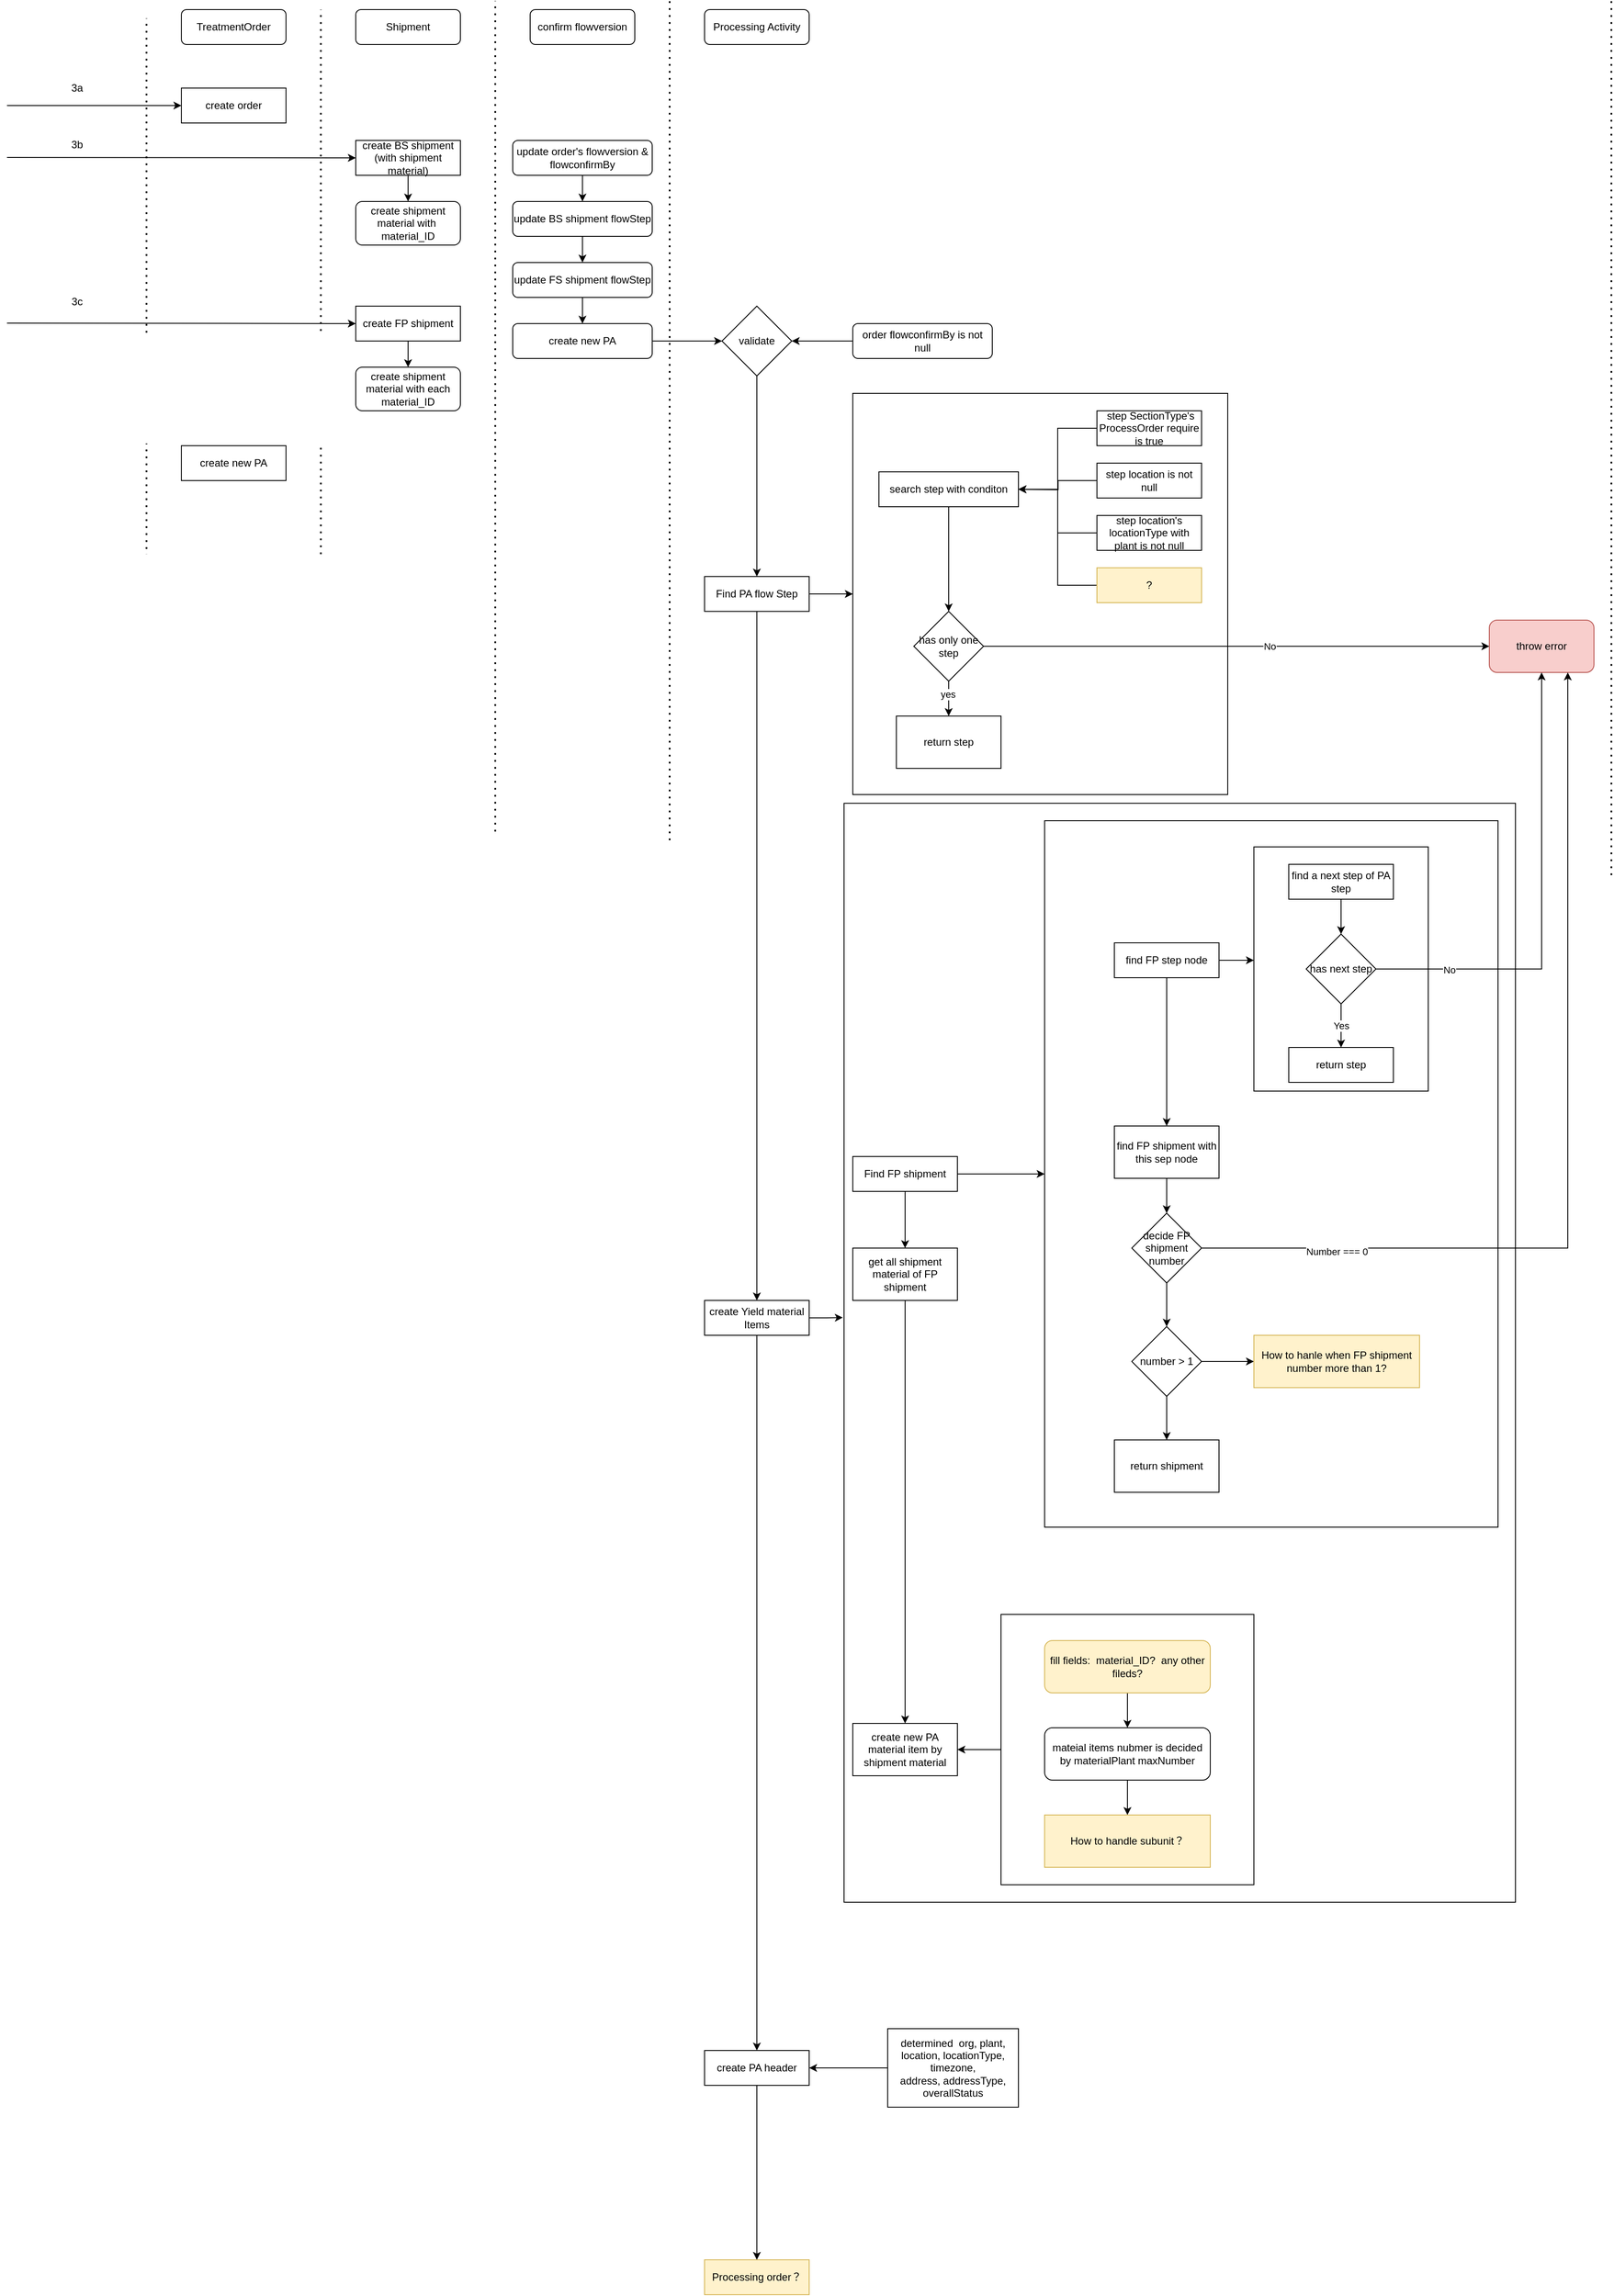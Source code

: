 <mxfile version="20.5.1" type="github" pages="2">
  <diagram id="0C8uGVvhPufoKVmoKiG1" name="PA">
    <mxGraphModel dx="1483" dy="1919" grid="1" gridSize="10" guides="1" tooltips="1" connect="1" arrows="1" fold="1" page="1" pageScale="1" pageWidth="850" pageHeight="1100" math="0" shadow="0">
      <root>
        <mxCell id="0" />
        <mxCell id="1" parent="0" />
        <mxCell id="UIgXjTR5e7-DOR3ebjsX-143" value="" style="rounded=0;whiteSpace=wrap;html=1;" vertex="1" parent="1">
          <mxGeometry x="1000" y="920" width="770" height="1260" as="geometry" />
        </mxCell>
        <mxCell id="UIgXjTR5e7-DOR3ebjsX-140" value="" style="edgeStyle=orthogonalEdgeStyle;rounded=0;orthogonalLoop=1;jettySize=auto;html=1;" edge="1" parent="1" source="UIgXjTR5e7-DOR3ebjsX-139" target="UIgXjTR5e7-DOR3ebjsX-132">
          <mxGeometry relative="1" as="geometry" />
        </mxCell>
        <mxCell id="UIgXjTR5e7-DOR3ebjsX-139" value="" style="rounded=0;whiteSpace=wrap;html=1;" vertex="1" parent="1">
          <mxGeometry x="1180" y="1850" width="290" height="310" as="geometry" />
        </mxCell>
        <mxCell id="UIgXjTR5e7-DOR3ebjsX-128" value="" style="rounded=0;whiteSpace=wrap;html=1;" vertex="1" parent="1">
          <mxGeometry x="1230" y="940" width="520" height="810" as="geometry" />
        </mxCell>
        <mxCell id="UIgXjTR5e7-DOR3ebjsX-99" value="" style="rounded=0;whiteSpace=wrap;html=1;" vertex="1" parent="1">
          <mxGeometry x="1470" y="970" width="200" height="280" as="geometry" />
        </mxCell>
        <mxCell id="UIgXjTR5e7-DOR3ebjsX-87" value="" style="rounded=0;whiteSpace=wrap;html=1;" vertex="1" parent="1">
          <mxGeometry x="1010" y="450" width="430" height="460" as="geometry" />
        </mxCell>
        <mxCell id="UIgXjTR5e7-DOR3ebjsX-5" value="" style="endArrow=none;dashed=1;html=1;dashPattern=1 3;strokeWidth=2;rounded=0;" edge="1" parent="1">
          <mxGeometry width="50" height="50" relative="1" as="geometry">
            <mxPoint x="200" y="972.4" as="sourcePoint" />
            <mxPoint x="200" y="20" as="targetPoint" />
          </mxGeometry>
        </mxCell>
        <mxCell id="UIgXjTR5e7-DOR3ebjsX-6" value="create order" style="rounded=0;whiteSpace=wrap;html=1;" vertex="1" parent="1">
          <mxGeometry x="240" y="100" width="120" height="40" as="geometry" />
        </mxCell>
        <mxCell id="UIgXjTR5e7-DOR3ebjsX-8" value="Shipment" style="rounded=1;whiteSpace=wrap;html=1;" vertex="1" parent="1">
          <mxGeometry x="440" y="10" width="120" height="40" as="geometry" />
        </mxCell>
        <mxCell id="UIgXjTR5e7-DOR3ebjsX-9" value="" style="endArrow=classic;html=1;rounded=0;entryX=0;entryY=0.5;entryDx=0;entryDy=0;" edge="1" parent="1" target="UIgXjTR5e7-DOR3ebjsX-6">
          <mxGeometry width="50" height="50" relative="1" as="geometry">
            <mxPoint x="40" y="120" as="sourcePoint" />
            <mxPoint x="120" y="160" as="targetPoint" />
          </mxGeometry>
        </mxCell>
        <mxCell id="UIgXjTR5e7-DOR3ebjsX-10" value="TreatmentOrder" style="rounded=1;whiteSpace=wrap;html=1;" vertex="1" parent="1">
          <mxGeometry x="240" y="10" width="120" height="40" as="geometry" />
        </mxCell>
        <mxCell id="UIgXjTR5e7-DOR3ebjsX-11" value="3a" style="text;html=1;resizable=0;autosize=1;align=center;verticalAlign=middle;points=[];fillColor=none;strokeColor=none;rounded=0;" vertex="1" parent="1">
          <mxGeometry x="100" y="85" width="40" height="30" as="geometry" />
        </mxCell>
        <mxCell id="UIgXjTR5e7-DOR3ebjsX-32" value="" style="edgeStyle=orthogonalEdgeStyle;rounded=0;orthogonalLoop=1;jettySize=auto;html=1;" edge="1" parent="1" source="UIgXjTR5e7-DOR3ebjsX-12" target="UIgXjTR5e7-DOR3ebjsX-31">
          <mxGeometry relative="1" as="geometry" />
        </mxCell>
        <mxCell id="UIgXjTR5e7-DOR3ebjsX-12" value="create BS shipment&lt;br&gt;(with shipment material)" style="rounded=0;whiteSpace=wrap;html=1;" vertex="1" parent="1">
          <mxGeometry x="440" y="160" width="120" height="40" as="geometry" />
        </mxCell>
        <mxCell id="UIgXjTR5e7-DOR3ebjsX-13" value="" style="endArrow=classic;html=1;rounded=0;entryX=0;entryY=0.5;entryDx=0;entryDy=0;" edge="1" parent="1" target="UIgXjTR5e7-DOR3ebjsX-12">
          <mxGeometry width="50" height="50" relative="1" as="geometry">
            <mxPoint x="40" y="179.5" as="sourcePoint" />
            <mxPoint x="240" y="179.5" as="targetPoint" />
          </mxGeometry>
        </mxCell>
        <mxCell id="UIgXjTR5e7-DOR3ebjsX-14" value="3b" style="text;html=1;resizable=0;autosize=1;align=center;verticalAlign=middle;points=[];fillColor=none;strokeColor=none;rounded=0;" vertex="1" parent="1">
          <mxGeometry x="100" y="150" width="40" height="30" as="geometry" />
        </mxCell>
        <mxCell id="UIgXjTR5e7-DOR3ebjsX-23" value="" style="edgeStyle=orthogonalEdgeStyle;rounded=0;orthogonalLoop=1;jettySize=auto;html=1;" edge="1" parent="1" source="UIgXjTR5e7-DOR3ebjsX-15" target="UIgXjTR5e7-DOR3ebjsX-20">
          <mxGeometry relative="1" as="geometry" />
        </mxCell>
        <mxCell id="UIgXjTR5e7-DOR3ebjsX-15" value="create FP shipment" style="rounded=0;whiteSpace=wrap;html=1;" vertex="1" parent="1">
          <mxGeometry x="440" y="350" width="120" height="40" as="geometry" />
        </mxCell>
        <mxCell id="UIgXjTR5e7-DOR3ebjsX-16" value="" style="endArrow=classic;html=1;rounded=0;entryX=0;entryY=0.5;entryDx=0;entryDy=0;" edge="1" parent="1">
          <mxGeometry width="50" height="50" relative="1" as="geometry">
            <mxPoint x="40" y="369.5" as="sourcePoint" />
            <mxPoint x="440" y="370" as="targetPoint" />
          </mxGeometry>
        </mxCell>
        <mxCell id="UIgXjTR5e7-DOR3ebjsX-17" value="3c" style="text;html=1;resizable=0;autosize=1;align=center;verticalAlign=middle;points=[];fillColor=none;strokeColor=none;rounded=0;" vertex="1" parent="1">
          <mxGeometry x="100" y="330" width="40" height="30" as="geometry" />
        </mxCell>
        <mxCell id="UIgXjTR5e7-DOR3ebjsX-20" value="create shipment material with each material_ID" style="rounded=1;whiteSpace=wrap;html=1;" vertex="1" parent="1">
          <mxGeometry x="440" y="420" width="120" height="50" as="geometry" />
        </mxCell>
        <mxCell id="UIgXjTR5e7-DOR3ebjsX-22" value="" style="endArrow=none;dashed=1;html=1;dashPattern=1 3;strokeWidth=2;rounded=0;" edge="1" parent="1">
          <mxGeometry width="50" height="50" relative="1" as="geometry">
            <mxPoint x="400" y="962.4" as="sourcePoint" />
            <mxPoint x="400" y="10" as="targetPoint" />
          </mxGeometry>
        </mxCell>
        <mxCell id="UIgXjTR5e7-DOR3ebjsX-24" value="" style="endArrow=none;dashed=1;html=1;dashPattern=1 3;strokeWidth=2;rounded=0;" edge="1" parent="1">
          <mxGeometry width="50" height="50" relative="1" as="geometry">
            <mxPoint x="600" y="952.4" as="sourcePoint" />
            <mxPoint x="600" as="targetPoint" />
          </mxGeometry>
        </mxCell>
        <mxCell id="UIgXjTR5e7-DOR3ebjsX-25" value="confirm flowversion" style="rounded=1;whiteSpace=wrap;html=1;" vertex="1" parent="1">
          <mxGeometry x="640" y="10" width="120" height="40" as="geometry" />
        </mxCell>
        <mxCell id="UIgXjTR5e7-DOR3ebjsX-26" value="" style="endArrow=none;dashed=1;html=1;dashPattern=1 3;strokeWidth=2;rounded=0;" edge="1" parent="1">
          <mxGeometry width="50" height="50" relative="1" as="geometry">
            <mxPoint x="800" y="962.4" as="sourcePoint" />
            <mxPoint x="800" as="targetPoint" />
          </mxGeometry>
        </mxCell>
        <mxCell id="UIgXjTR5e7-DOR3ebjsX-30" value="" style="edgeStyle=orthogonalEdgeStyle;rounded=0;orthogonalLoop=1;jettySize=auto;html=1;entryX=0.5;entryY=0;entryDx=0;entryDy=0;" edge="1" parent="1" source="UIgXjTR5e7-DOR3ebjsX-27" target="UIgXjTR5e7-DOR3ebjsX-28">
          <mxGeometry relative="1" as="geometry" />
        </mxCell>
        <mxCell id="UIgXjTR5e7-DOR3ebjsX-27" value="update&amp;nbsp;order&#39;s flowversion &amp;amp; flowconfirmBy" style="rounded=1;whiteSpace=wrap;html=1;" vertex="1" parent="1">
          <mxGeometry x="620" y="160" width="160" height="40" as="geometry" />
        </mxCell>
        <mxCell id="UIgXjTR5e7-DOR3ebjsX-33" value="" style="edgeStyle=orthogonalEdgeStyle;rounded=0;orthogonalLoop=1;jettySize=auto;html=1;" edge="1" parent="1" source="UIgXjTR5e7-DOR3ebjsX-28" target="UIgXjTR5e7-DOR3ebjsX-29">
          <mxGeometry relative="1" as="geometry" />
        </mxCell>
        <mxCell id="UIgXjTR5e7-DOR3ebjsX-28" value="update BS shipment flowStep" style="rounded=1;whiteSpace=wrap;html=1;" vertex="1" parent="1">
          <mxGeometry x="620" y="230" width="160" height="40" as="geometry" />
        </mxCell>
        <mxCell id="UIgXjTR5e7-DOR3ebjsX-36" value="" style="edgeStyle=orthogonalEdgeStyle;rounded=0;orthogonalLoop=1;jettySize=auto;html=1;" edge="1" parent="1" source="UIgXjTR5e7-DOR3ebjsX-29" target="UIgXjTR5e7-DOR3ebjsX-34">
          <mxGeometry relative="1" as="geometry" />
        </mxCell>
        <mxCell id="UIgXjTR5e7-DOR3ebjsX-29" value="update FS shipment flowStep" style="rounded=1;whiteSpace=wrap;html=1;" vertex="1" parent="1">
          <mxGeometry x="620" y="300" width="160" height="40" as="geometry" />
        </mxCell>
        <mxCell id="UIgXjTR5e7-DOR3ebjsX-31" value="create shipment material with&amp;nbsp; material_ID" style="rounded=1;whiteSpace=wrap;html=1;" vertex="1" parent="1">
          <mxGeometry x="440" y="230" width="120" height="50" as="geometry" />
        </mxCell>
        <mxCell id="UIgXjTR5e7-DOR3ebjsX-39" value="" style="edgeStyle=orthogonalEdgeStyle;rounded=0;orthogonalLoop=1;jettySize=auto;html=1;entryX=0;entryY=0.5;entryDx=0;entryDy=0;" edge="1" parent="1" source="UIgXjTR5e7-DOR3ebjsX-34" target="UIgXjTR5e7-DOR3ebjsX-40">
          <mxGeometry relative="1" as="geometry">
            <mxPoint x="840" y="390" as="targetPoint" />
          </mxGeometry>
        </mxCell>
        <mxCell id="UIgXjTR5e7-DOR3ebjsX-34" value="create new PA" style="rounded=1;whiteSpace=wrap;html=1;" vertex="1" parent="1">
          <mxGeometry x="620" y="370" width="160" height="40" as="geometry" />
        </mxCell>
        <mxCell id="UIgXjTR5e7-DOR3ebjsX-35" value="Processing Activity" style="rounded=1;whiteSpace=wrap;html=1;" vertex="1" parent="1">
          <mxGeometry x="840" y="10" width="120" height="40" as="geometry" />
        </mxCell>
        <mxCell id="UIgXjTR5e7-DOR3ebjsX-38" value="create new PA" style="rounded=0;whiteSpace=wrap;html=1;" vertex="1" parent="1">
          <mxGeometry x="240" y="510" width="120" height="40" as="geometry" />
        </mxCell>
        <mxCell id="UIgXjTR5e7-DOR3ebjsX-147" style="edgeStyle=orthogonalEdgeStyle;rounded=0;orthogonalLoop=1;jettySize=auto;html=1;" edge="1" parent="1" source="UIgXjTR5e7-DOR3ebjsX-40" target="UIgXjTR5e7-DOR3ebjsX-42">
          <mxGeometry relative="1" as="geometry" />
        </mxCell>
        <mxCell id="UIgXjTR5e7-DOR3ebjsX-40" value="validate" style="rhombus;whiteSpace=wrap;html=1;" vertex="1" parent="1">
          <mxGeometry x="860" y="350" width="80" height="80" as="geometry" />
        </mxCell>
        <mxCell id="UIgXjTR5e7-DOR3ebjsX-148" value="" style="edgeStyle=orthogonalEdgeStyle;rounded=0;orthogonalLoop=1;jettySize=auto;html=1;" edge="1" parent="1" source="UIgXjTR5e7-DOR3ebjsX-41" target="UIgXjTR5e7-DOR3ebjsX-40">
          <mxGeometry relative="1" as="geometry" />
        </mxCell>
        <mxCell id="UIgXjTR5e7-DOR3ebjsX-41" value="order flowconfirmBy is not null" style="rounded=1;whiteSpace=wrap;html=1;" vertex="1" parent="1">
          <mxGeometry x="1010" y="370" width="160" height="40" as="geometry" />
        </mxCell>
        <mxCell id="UIgXjTR5e7-DOR3ebjsX-88" value="" style="edgeStyle=orthogonalEdgeStyle;rounded=0;orthogonalLoop=1;jettySize=auto;html=1;" edge="1" parent="1" source="UIgXjTR5e7-DOR3ebjsX-42" target="UIgXjTR5e7-DOR3ebjsX-87">
          <mxGeometry relative="1" as="geometry" />
        </mxCell>
        <mxCell id="UIgXjTR5e7-DOR3ebjsX-149" style="edgeStyle=orthogonalEdgeStyle;rounded=0;orthogonalLoop=1;jettySize=auto;html=1;entryX=0.5;entryY=0;entryDx=0;entryDy=0;" edge="1" parent="1" source="UIgXjTR5e7-DOR3ebjsX-42" target="UIgXjTR5e7-DOR3ebjsX-91">
          <mxGeometry relative="1" as="geometry" />
        </mxCell>
        <mxCell id="UIgXjTR5e7-DOR3ebjsX-42" value="Find PA flow Step" style="rounded=0;whiteSpace=wrap;html=1;" vertex="1" parent="1">
          <mxGeometry x="840" y="660" width="120" height="40" as="geometry" />
        </mxCell>
        <mxCell id="UIgXjTR5e7-DOR3ebjsX-81" style="edgeStyle=orthogonalEdgeStyle;rounded=0;orthogonalLoop=1;jettySize=auto;html=1;entryX=0.5;entryY=0;entryDx=0;entryDy=0;" edge="1" parent="1" source="UIgXjTR5e7-DOR3ebjsX-43" target="UIgXjTR5e7-DOR3ebjsX-57">
          <mxGeometry relative="1" as="geometry" />
        </mxCell>
        <mxCell id="UIgXjTR5e7-DOR3ebjsX-43" value="search step with conditon" style="rounded=0;whiteSpace=wrap;html=1;" vertex="1" parent="1">
          <mxGeometry x="1040" y="540" width="160" height="40" as="geometry" />
        </mxCell>
        <mxCell id="UIgXjTR5e7-DOR3ebjsX-46" value="throw error" style="rounded=1;whiteSpace=wrap;html=1;fillColor=#f8cecc;strokeColor=#b85450;" vertex="1" parent="1">
          <mxGeometry x="1740" y="710" width="120" height="60" as="geometry" />
        </mxCell>
        <mxCell id="UIgXjTR5e7-DOR3ebjsX-58" style="edgeStyle=orthogonalEdgeStyle;rounded=0;orthogonalLoop=1;jettySize=auto;html=1;entryX=0;entryY=0.5;entryDx=0;entryDy=0;" edge="1" parent="1" source="UIgXjTR5e7-DOR3ebjsX-57" target="UIgXjTR5e7-DOR3ebjsX-46">
          <mxGeometry relative="1" as="geometry">
            <Array as="points">
              <mxPoint x="1230" y="740" />
              <mxPoint x="1230" y="740" />
            </Array>
          </mxGeometry>
        </mxCell>
        <mxCell id="UIgXjTR5e7-DOR3ebjsX-80" value="No" style="edgeLabel;html=1;align=center;verticalAlign=middle;resizable=0;points=[];" vertex="1" connectable="0" parent="UIgXjTR5e7-DOR3ebjsX-58">
          <mxGeometry x="0.131" relative="1" as="geometry">
            <mxPoint as="offset" />
          </mxGeometry>
        </mxCell>
        <mxCell id="UIgXjTR5e7-DOR3ebjsX-83" style="edgeStyle=orthogonalEdgeStyle;rounded=0;orthogonalLoop=1;jettySize=auto;html=1;" edge="1" parent="1" source="UIgXjTR5e7-DOR3ebjsX-57">
          <mxGeometry relative="1" as="geometry">
            <mxPoint x="1120" y="820" as="targetPoint" />
          </mxGeometry>
        </mxCell>
        <mxCell id="UIgXjTR5e7-DOR3ebjsX-110" value="yes" style="edgeLabel;html=1;align=center;verticalAlign=middle;resizable=0;points=[];" vertex="1" connectable="0" parent="UIgXjTR5e7-DOR3ebjsX-83">
          <mxGeometry x="-0.25" y="-1" relative="1" as="geometry">
            <mxPoint as="offset" />
          </mxGeometry>
        </mxCell>
        <mxCell id="UIgXjTR5e7-DOR3ebjsX-57" value="has only one step" style="rhombus;whiteSpace=wrap;html=1;" vertex="1" parent="1">
          <mxGeometry x="1080" y="700" width="80" height="80" as="geometry" />
        </mxCell>
        <mxCell id="UIgXjTR5e7-DOR3ebjsX-75" style="edgeStyle=orthogonalEdgeStyle;rounded=0;orthogonalLoop=1;jettySize=auto;html=1;entryX=1;entryY=0.5;entryDx=0;entryDy=0;" edge="1" parent="1" source="UIgXjTR5e7-DOR3ebjsX-65" target="UIgXjTR5e7-DOR3ebjsX-43">
          <mxGeometry relative="1" as="geometry" />
        </mxCell>
        <mxCell id="UIgXjTR5e7-DOR3ebjsX-65" value="&amp;nbsp;step SectionType&#39;s ProcessOrder require is true" style="rounded=0;whiteSpace=wrap;html=1;" vertex="1" parent="1">
          <mxGeometry x="1290" y="470" width="120" height="40" as="geometry" />
        </mxCell>
        <mxCell id="UIgXjTR5e7-DOR3ebjsX-77" style="edgeStyle=orthogonalEdgeStyle;rounded=0;orthogonalLoop=1;jettySize=auto;html=1;" edge="1" parent="1" source="UIgXjTR5e7-DOR3ebjsX-66">
          <mxGeometry relative="1" as="geometry">
            <mxPoint x="1200" y="560" as="targetPoint" />
          </mxGeometry>
        </mxCell>
        <mxCell id="UIgXjTR5e7-DOR3ebjsX-66" value="step location is not null" style="rounded=0;whiteSpace=wrap;html=1;" vertex="1" parent="1">
          <mxGeometry x="1290" y="530" width="120" height="40" as="geometry" />
        </mxCell>
        <mxCell id="UIgXjTR5e7-DOR3ebjsX-79" style="edgeStyle=orthogonalEdgeStyle;rounded=0;orthogonalLoop=1;jettySize=auto;html=1;entryX=1;entryY=0.5;entryDx=0;entryDy=0;" edge="1" parent="1" source="UIgXjTR5e7-DOR3ebjsX-67" target="UIgXjTR5e7-DOR3ebjsX-43">
          <mxGeometry relative="1" as="geometry">
            <mxPoint x="1240" y="620" as="targetPoint" />
          </mxGeometry>
        </mxCell>
        <mxCell id="UIgXjTR5e7-DOR3ebjsX-67" value="step location&#39;s locationType with plant is not null" style="rounded=0;whiteSpace=wrap;html=1;" vertex="1" parent="1">
          <mxGeometry x="1290" y="590" width="120" height="40" as="geometry" />
        </mxCell>
        <mxCell id="UIgXjTR5e7-DOR3ebjsX-86" style="edgeStyle=orthogonalEdgeStyle;rounded=0;orthogonalLoop=1;jettySize=auto;html=1;entryX=1;entryY=0.5;entryDx=0;entryDy=0;" edge="1" parent="1" source="UIgXjTR5e7-DOR3ebjsX-68" target="UIgXjTR5e7-DOR3ebjsX-43">
          <mxGeometry relative="1" as="geometry" />
        </mxCell>
        <mxCell id="UIgXjTR5e7-DOR3ebjsX-68" value="?" style="rounded=0;whiteSpace=wrap;html=1;fillColor=#fff2cc;strokeColor=#d6b656;" vertex="1" parent="1">
          <mxGeometry x="1290" y="650" width="120" height="40" as="geometry" />
        </mxCell>
        <mxCell id="UIgXjTR5e7-DOR3ebjsX-129" value="" style="edgeStyle=orthogonalEdgeStyle;rounded=0;orthogonalLoop=1;jettySize=auto;html=1;" edge="1" parent="1" source="UIgXjTR5e7-DOR3ebjsX-89" target="UIgXjTR5e7-DOR3ebjsX-128">
          <mxGeometry relative="1" as="geometry" />
        </mxCell>
        <mxCell id="UIgXjTR5e7-DOR3ebjsX-141" value="" style="edgeStyle=orthogonalEdgeStyle;rounded=0;orthogonalLoop=1;jettySize=auto;html=1;" edge="1" parent="1" source="UIgXjTR5e7-DOR3ebjsX-89" target="UIgXjTR5e7-DOR3ebjsX-130">
          <mxGeometry relative="1" as="geometry" />
        </mxCell>
        <mxCell id="UIgXjTR5e7-DOR3ebjsX-89" value="Find FP shipment" style="rounded=0;whiteSpace=wrap;html=1;" vertex="1" parent="1">
          <mxGeometry x="1010" y="1325" width="120" height="40" as="geometry" />
        </mxCell>
        <mxCell id="UIgXjTR5e7-DOR3ebjsX-144" value="" style="edgeStyle=orthogonalEdgeStyle;rounded=0;orthogonalLoop=1;jettySize=auto;html=1;entryX=-0.002;entryY=0.468;entryDx=0;entryDy=0;entryPerimeter=0;" edge="1" parent="1" source="UIgXjTR5e7-DOR3ebjsX-91" target="UIgXjTR5e7-DOR3ebjsX-143">
          <mxGeometry relative="1" as="geometry" />
        </mxCell>
        <mxCell id="UIgXjTR5e7-DOR3ebjsX-146" style="edgeStyle=orthogonalEdgeStyle;rounded=0;orthogonalLoop=1;jettySize=auto;html=1;entryX=0.5;entryY=0;entryDx=0;entryDy=0;" edge="1" parent="1" source="UIgXjTR5e7-DOR3ebjsX-91" target="UIgXjTR5e7-DOR3ebjsX-150">
          <mxGeometry relative="1" as="geometry" />
        </mxCell>
        <mxCell id="UIgXjTR5e7-DOR3ebjsX-91" value="create Yield material Items" style="rounded=0;whiteSpace=wrap;html=1;" vertex="1" parent="1">
          <mxGeometry x="840" y="1490" width="120" height="40" as="geometry" />
        </mxCell>
        <mxCell id="UIgXjTR5e7-DOR3ebjsX-104" value="" style="edgeStyle=orthogonalEdgeStyle;rounded=0;orthogonalLoop=1;jettySize=auto;html=1;" edge="1" parent="1" source="UIgXjTR5e7-DOR3ebjsX-92">
          <mxGeometry relative="1" as="geometry">
            <mxPoint x="1470" y="1100" as="targetPoint" />
          </mxGeometry>
        </mxCell>
        <mxCell id="UIgXjTR5e7-DOR3ebjsX-107" style="edgeStyle=orthogonalEdgeStyle;rounded=0;orthogonalLoop=1;jettySize=auto;html=1;entryX=0.5;entryY=0;entryDx=0;entryDy=0;" edge="1" parent="1" source="UIgXjTR5e7-DOR3ebjsX-92" target="UIgXjTR5e7-DOR3ebjsX-106">
          <mxGeometry relative="1" as="geometry" />
        </mxCell>
        <mxCell id="UIgXjTR5e7-DOR3ebjsX-92" value="find FP step node" style="rounded=0;whiteSpace=wrap;html=1;" vertex="1" parent="1">
          <mxGeometry x="1310" y="1080" width="120" height="40" as="geometry" />
        </mxCell>
        <mxCell id="UIgXjTR5e7-DOR3ebjsX-108" value="" style="edgeStyle=orthogonalEdgeStyle;rounded=0;orthogonalLoop=1;jettySize=auto;html=1;" edge="1" parent="1" source="UIgXjTR5e7-DOR3ebjsX-93" target="UIgXjTR5e7-DOR3ebjsX-94">
          <mxGeometry relative="1" as="geometry" />
        </mxCell>
        <mxCell id="UIgXjTR5e7-DOR3ebjsX-93" value="find a next step of PA step" style="rounded=0;whiteSpace=wrap;html=1;" vertex="1" parent="1">
          <mxGeometry x="1510" y="990" width="120" height="40" as="geometry" />
        </mxCell>
        <mxCell id="UIgXjTR5e7-DOR3ebjsX-96" style="edgeStyle=orthogonalEdgeStyle;rounded=0;orthogonalLoop=1;jettySize=auto;html=1;entryX=0.5;entryY=1;entryDx=0;entryDy=0;" edge="1" parent="1" source="UIgXjTR5e7-DOR3ebjsX-94" target="UIgXjTR5e7-DOR3ebjsX-46">
          <mxGeometry relative="1" as="geometry">
            <mxPoint x="1730" y="950" as="targetPoint" />
          </mxGeometry>
        </mxCell>
        <mxCell id="UIgXjTR5e7-DOR3ebjsX-97" value="No" style="edgeLabel;html=1;align=center;verticalAlign=middle;resizable=0;points=[];" vertex="1" connectable="0" parent="UIgXjTR5e7-DOR3ebjsX-96">
          <mxGeometry x="-0.683" y="-1" relative="1" as="geometry">
            <mxPoint as="offset" />
          </mxGeometry>
        </mxCell>
        <mxCell id="UIgXjTR5e7-DOR3ebjsX-109" value="Yes" style="edgeStyle=orthogonalEdgeStyle;rounded=0;orthogonalLoop=1;jettySize=auto;html=1;" edge="1" parent="1" source="UIgXjTR5e7-DOR3ebjsX-94" target="UIgXjTR5e7-DOR3ebjsX-98">
          <mxGeometry relative="1" as="geometry" />
        </mxCell>
        <mxCell id="UIgXjTR5e7-DOR3ebjsX-94" value="has next step" style="rhombus;whiteSpace=wrap;html=1;" vertex="1" parent="1">
          <mxGeometry x="1530" y="1070" width="80" height="80" as="geometry" />
        </mxCell>
        <mxCell id="UIgXjTR5e7-DOR3ebjsX-98" value="return step" style="rounded=0;whiteSpace=wrap;html=1;" vertex="1" parent="1">
          <mxGeometry x="1510" y="1200" width="120" height="40" as="geometry" />
        </mxCell>
        <mxCell id="UIgXjTR5e7-DOR3ebjsX-126" value="" style="edgeStyle=orthogonalEdgeStyle;rounded=0;orthogonalLoop=1;jettySize=auto;html=1;" edge="1" parent="1" source="UIgXjTR5e7-DOR3ebjsX-106" target="UIgXjTR5e7-DOR3ebjsX-113">
          <mxGeometry relative="1" as="geometry" />
        </mxCell>
        <mxCell id="UIgXjTR5e7-DOR3ebjsX-106" value="find FP shipment with this sep node" style="rounded=0;whiteSpace=wrap;html=1;" vertex="1" parent="1">
          <mxGeometry x="1310" y="1290" width="120" height="60" as="geometry" />
        </mxCell>
        <mxCell id="UIgXjTR5e7-DOR3ebjsX-111" value="return step" style="rounded=0;whiteSpace=wrap;html=1;" vertex="1" parent="1">
          <mxGeometry x="1060" y="820" width="120" height="60" as="geometry" />
        </mxCell>
        <mxCell id="UIgXjTR5e7-DOR3ebjsX-115" style="edgeStyle=orthogonalEdgeStyle;rounded=0;orthogonalLoop=1;jettySize=auto;html=1;entryX=0.75;entryY=1;entryDx=0;entryDy=0;" edge="1" parent="1" source="UIgXjTR5e7-DOR3ebjsX-113" target="UIgXjTR5e7-DOR3ebjsX-46">
          <mxGeometry relative="1" as="geometry">
            <mxPoint x="1840" y="1150" as="targetPoint" />
          </mxGeometry>
        </mxCell>
        <mxCell id="UIgXjTR5e7-DOR3ebjsX-116" value="Number === 0" style="edgeLabel;html=1;align=center;verticalAlign=middle;resizable=0;points=[];" vertex="1" connectable="0" parent="UIgXjTR5e7-DOR3ebjsX-115">
          <mxGeometry x="-0.714" y="-4" relative="1" as="geometry">
            <mxPoint as="offset" />
          </mxGeometry>
        </mxCell>
        <mxCell id="UIgXjTR5e7-DOR3ebjsX-123" value="" style="edgeStyle=orthogonalEdgeStyle;rounded=0;orthogonalLoop=1;jettySize=auto;html=1;" edge="1" parent="1" source="UIgXjTR5e7-DOR3ebjsX-113" target="UIgXjTR5e7-DOR3ebjsX-120">
          <mxGeometry relative="1" as="geometry" />
        </mxCell>
        <mxCell id="UIgXjTR5e7-DOR3ebjsX-113" value="decide FP shipment number" style="rhombus;whiteSpace=wrap;html=1;" vertex="1" parent="1">
          <mxGeometry x="1330" y="1390" width="80" height="80" as="geometry" />
        </mxCell>
        <mxCell id="UIgXjTR5e7-DOR3ebjsX-122" value="" style="edgeStyle=orthogonalEdgeStyle;rounded=0;orthogonalLoop=1;jettySize=auto;html=1;" edge="1" parent="1" source="UIgXjTR5e7-DOR3ebjsX-120" target="UIgXjTR5e7-DOR3ebjsX-121">
          <mxGeometry relative="1" as="geometry" />
        </mxCell>
        <mxCell id="UIgXjTR5e7-DOR3ebjsX-127" value="" style="edgeStyle=orthogonalEdgeStyle;rounded=0;orthogonalLoop=1;jettySize=auto;html=1;" edge="1" parent="1" source="UIgXjTR5e7-DOR3ebjsX-120" target="UIgXjTR5e7-DOR3ebjsX-125">
          <mxGeometry relative="1" as="geometry" />
        </mxCell>
        <mxCell id="UIgXjTR5e7-DOR3ebjsX-120" value="number &amp;gt; 1" style="rhombus;whiteSpace=wrap;html=1;" vertex="1" parent="1">
          <mxGeometry x="1330" y="1520" width="80" height="80" as="geometry" />
        </mxCell>
        <mxCell id="UIgXjTR5e7-DOR3ebjsX-121" value="How to hanle when FP shipment number more than 1?" style="rounded=0;whiteSpace=wrap;html=1;fillColor=#fff2cc;strokeColor=#d6b656;" vertex="1" parent="1">
          <mxGeometry x="1470" y="1530" width="190" height="60" as="geometry" />
        </mxCell>
        <mxCell id="UIgXjTR5e7-DOR3ebjsX-125" value="return shipment" style="rounded=0;whiteSpace=wrap;html=1;" vertex="1" parent="1">
          <mxGeometry x="1310" y="1650" width="120" height="60" as="geometry" />
        </mxCell>
        <mxCell id="UIgXjTR5e7-DOR3ebjsX-142" style="edgeStyle=orthogonalEdgeStyle;rounded=0;orthogonalLoop=1;jettySize=auto;html=1;entryX=0.5;entryY=0;entryDx=0;entryDy=0;" edge="1" parent="1" source="UIgXjTR5e7-DOR3ebjsX-130" target="UIgXjTR5e7-DOR3ebjsX-132">
          <mxGeometry relative="1" as="geometry" />
        </mxCell>
        <mxCell id="UIgXjTR5e7-DOR3ebjsX-130" value="get all shipment material of FP shipment" style="rounded=0;whiteSpace=wrap;html=1;" vertex="1" parent="1">
          <mxGeometry x="1010" y="1430" width="120" height="60" as="geometry" />
        </mxCell>
        <mxCell id="UIgXjTR5e7-DOR3ebjsX-132" value="create new PA material item by shipment material" style="rounded=0;whiteSpace=wrap;html=1;" vertex="1" parent="1">
          <mxGeometry x="1010" y="1975" width="120" height="60" as="geometry" />
        </mxCell>
        <mxCell id="UIgXjTR5e7-DOR3ebjsX-136" value="" style="edgeStyle=orthogonalEdgeStyle;rounded=0;orthogonalLoop=1;jettySize=auto;html=1;" edge="1" parent="1" source="UIgXjTR5e7-DOR3ebjsX-133" target="UIgXjTR5e7-DOR3ebjsX-135">
          <mxGeometry relative="1" as="geometry" />
        </mxCell>
        <mxCell id="UIgXjTR5e7-DOR3ebjsX-133" value="fill fields:&amp;nbsp; material_ID?&amp;nbsp; any other fileds?" style="rounded=1;whiteSpace=wrap;html=1;fillColor=#fff2cc;strokeColor=#d6b656;" vertex="1" parent="1">
          <mxGeometry x="1230" y="1880" width="190" height="60" as="geometry" />
        </mxCell>
        <mxCell id="UIgXjTR5e7-DOR3ebjsX-138" value="" style="edgeStyle=orthogonalEdgeStyle;rounded=0;orthogonalLoop=1;jettySize=auto;html=1;" edge="1" parent="1" source="UIgXjTR5e7-DOR3ebjsX-135" target="UIgXjTR5e7-DOR3ebjsX-137">
          <mxGeometry relative="1" as="geometry" />
        </mxCell>
        <mxCell id="UIgXjTR5e7-DOR3ebjsX-135" value="mateial items nubmer is decided by materialPlant maxNumber" style="rounded=1;whiteSpace=wrap;html=1;" vertex="1" parent="1">
          <mxGeometry x="1230" y="1980" width="190" height="60" as="geometry" />
        </mxCell>
        <mxCell id="UIgXjTR5e7-DOR3ebjsX-137" value="How to handle subunit？" style="rounded=0;whiteSpace=wrap;html=1;fillColor=#fff2cc;strokeColor=#d6b656;" vertex="1" parent="1">
          <mxGeometry x="1230" y="2080" width="190" height="60" as="geometry" />
        </mxCell>
        <mxCell id="UIgXjTR5e7-DOR3ebjsX-145" value="Processing order？" style="rounded=0;whiteSpace=wrap;html=1;fillColor=#fff2cc;strokeColor=#d6b656;" vertex="1" parent="1">
          <mxGeometry x="840" y="2590" width="120" height="40" as="geometry" />
        </mxCell>
        <mxCell id="UIgXjTR5e7-DOR3ebjsX-153" style="edgeStyle=orthogonalEdgeStyle;rounded=0;orthogonalLoop=1;jettySize=auto;html=1;entryX=0.5;entryY=0;entryDx=0;entryDy=0;" edge="1" parent="1" source="UIgXjTR5e7-DOR3ebjsX-150" target="UIgXjTR5e7-DOR3ebjsX-145">
          <mxGeometry relative="1" as="geometry" />
        </mxCell>
        <mxCell id="UIgXjTR5e7-DOR3ebjsX-150" value="create PA header" style="rounded=0;whiteSpace=wrap;html=1;" vertex="1" parent="1">
          <mxGeometry x="840" y="2350" width="120" height="40" as="geometry" />
        </mxCell>
        <mxCell id="UIgXjTR5e7-DOR3ebjsX-152" value="" style="edgeStyle=orthogonalEdgeStyle;rounded=0;orthogonalLoop=1;jettySize=auto;html=1;" edge="1" parent="1" source="UIgXjTR5e7-DOR3ebjsX-151" target="UIgXjTR5e7-DOR3ebjsX-150">
          <mxGeometry relative="1" as="geometry" />
        </mxCell>
        <mxCell id="UIgXjTR5e7-DOR3ebjsX-151" value="determined&amp;nbsp; org, plant, location, locationType, timezone,&lt;br&gt;address, addressType, overallStatus" style="rounded=0;whiteSpace=wrap;html=1;" vertex="1" parent="1">
          <mxGeometry x="1050" y="2325" width="150" height="90" as="geometry" />
        </mxCell>
        <mxCell id="UIgXjTR5e7-DOR3ebjsX-154" value="" style="endArrow=none;dashed=1;html=1;dashPattern=1 3;strokeWidth=2;rounded=0;" edge="1" parent="1">
          <mxGeometry width="50" height="50" relative="1" as="geometry">
            <mxPoint x="1880" y="1002.4" as="sourcePoint" />
            <mxPoint x="1880" as="targetPoint" />
          </mxGeometry>
        </mxCell>
      </root>
    </mxGraphModel>
  </diagram>
  <diagram id="UnSyTn6QOe6M9fcLFlyM" name="Page-2">
    <mxGraphModel dx="1038" dy="539" grid="1" gridSize="10" guides="1" tooltips="1" connect="1" arrows="1" fold="1" page="1" pageScale="1" pageWidth="850" pageHeight="1100" math="0" shadow="0">
      <root>
        <mxCell id="0" />
        <mxCell id="1" parent="0" />
      </root>
    </mxGraphModel>
  </diagram>
</mxfile>
